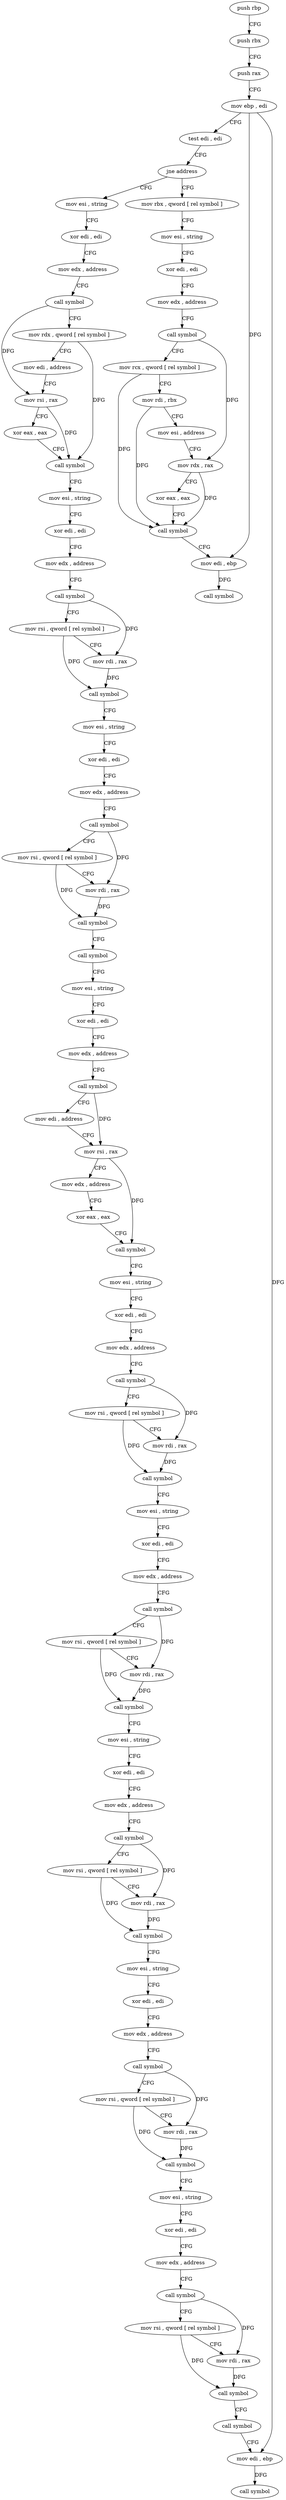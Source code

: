 digraph "func" {
"4201872" [label = "push rbp" ]
"4201873" [label = "push rbx" ]
"4201874" [label = "push rax" ]
"4201875" [label = "mov ebp , edi" ]
"4201877" [label = "test edi , edi" ]
"4201879" [label = "jne address" ]
"4202202" [label = "mov rbx , qword [ rel symbol ]" ]
"4201885" [label = "mov esi , string" ]
"4202209" [label = "mov esi , string" ]
"4202214" [label = "xor edi , edi" ]
"4202216" [label = "mov edx , address" ]
"4202221" [label = "call symbol" ]
"4202226" [label = "mov rcx , qword [ rel symbol ]" ]
"4202233" [label = "mov rdi , rbx" ]
"4202236" [label = "mov esi , address" ]
"4202241" [label = "mov rdx , rax" ]
"4202244" [label = "xor eax , eax" ]
"4202246" [label = "call symbol" ]
"4202251" [label = "mov edi , ebp" ]
"4202253" [label = "call symbol" ]
"4201890" [label = "xor edi , edi" ]
"4201892" [label = "mov edx , address" ]
"4201897" [label = "call symbol" ]
"4201902" [label = "mov rdx , qword [ rel symbol ]" ]
"4201909" [label = "mov edi , address" ]
"4201914" [label = "mov rsi , rax" ]
"4201917" [label = "xor eax , eax" ]
"4201919" [label = "call symbol" ]
"4201924" [label = "mov esi , string" ]
"4201929" [label = "xor edi , edi" ]
"4201931" [label = "mov edx , address" ]
"4201936" [label = "call symbol" ]
"4201941" [label = "mov rsi , qword [ rel symbol ]" ]
"4201948" [label = "mov rdi , rax" ]
"4201951" [label = "call symbol" ]
"4201956" [label = "mov esi , string" ]
"4201961" [label = "xor edi , edi" ]
"4201963" [label = "mov edx , address" ]
"4201968" [label = "call symbol" ]
"4201973" [label = "mov rsi , qword [ rel symbol ]" ]
"4201980" [label = "mov rdi , rax" ]
"4201983" [label = "call symbol" ]
"4201988" [label = "call symbol" ]
"4201993" [label = "mov esi , string" ]
"4201998" [label = "xor edi , edi" ]
"4202000" [label = "mov edx , address" ]
"4202005" [label = "call symbol" ]
"4202010" [label = "mov edi , address" ]
"4202015" [label = "mov rsi , rax" ]
"4202018" [label = "mov edx , address" ]
"4202023" [label = "xor eax , eax" ]
"4202025" [label = "call symbol" ]
"4202030" [label = "mov esi , string" ]
"4202035" [label = "xor edi , edi" ]
"4202037" [label = "mov edx , address" ]
"4202042" [label = "call symbol" ]
"4202047" [label = "mov rsi , qword [ rel symbol ]" ]
"4202054" [label = "mov rdi , rax" ]
"4202057" [label = "call symbol" ]
"4202062" [label = "mov esi , string" ]
"4202067" [label = "xor edi , edi" ]
"4202069" [label = "mov edx , address" ]
"4202074" [label = "call symbol" ]
"4202079" [label = "mov rsi , qword [ rel symbol ]" ]
"4202086" [label = "mov rdi , rax" ]
"4202089" [label = "call symbol" ]
"4202094" [label = "mov esi , string" ]
"4202099" [label = "xor edi , edi" ]
"4202101" [label = "mov edx , address" ]
"4202106" [label = "call symbol" ]
"4202111" [label = "mov rsi , qword [ rel symbol ]" ]
"4202118" [label = "mov rdi , rax" ]
"4202121" [label = "call symbol" ]
"4202126" [label = "mov esi , string" ]
"4202131" [label = "xor edi , edi" ]
"4202133" [label = "mov edx , address" ]
"4202138" [label = "call symbol" ]
"4202143" [label = "mov rsi , qword [ rel symbol ]" ]
"4202150" [label = "mov rdi , rax" ]
"4202153" [label = "call symbol" ]
"4202158" [label = "mov esi , string" ]
"4202163" [label = "xor edi , edi" ]
"4202165" [label = "mov edx , address" ]
"4202170" [label = "call symbol" ]
"4202175" [label = "mov rsi , qword [ rel symbol ]" ]
"4202182" [label = "mov rdi , rax" ]
"4202185" [label = "call symbol" ]
"4202190" [label = "call symbol" ]
"4202195" [label = "mov edi , ebp" ]
"4202197" [label = "call symbol" ]
"4201872" -> "4201873" [ label = "CFG" ]
"4201873" -> "4201874" [ label = "CFG" ]
"4201874" -> "4201875" [ label = "CFG" ]
"4201875" -> "4201877" [ label = "CFG" ]
"4201875" -> "4202251" [ label = "DFG" ]
"4201875" -> "4202195" [ label = "DFG" ]
"4201877" -> "4201879" [ label = "CFG" ]
"4201879" -> "4202202" [ label = "CFG" ]
"4201879" -> "4201885" [ label = "CFG" ]
"4202202" -> "4202209" [ label = "CFG" ]
"4201885" -> "4201890" [ label = "CFG" ]
"4202209" -> "4202214" [ label = "CFG" ]
"4202214" -> "4202216" [ label = "CFG" ]
"4202216" -> "4202221" [ label = "CFG" ]
"4202221" -> "4202226" [ label = "CFG" ]
"4202221" -> "4202241" [ label = "DFG" ]
"4202226" -> "4202233" [ label = "CFG" ]
"4202226" -> "4202246" [ label = "DFG" ]
"4202233" -> "4202236" [ label = "CFG" ]
"4202233" -> "4202246" [ label = "DFG" ]
"4202236" -> "4202241" [ label = "CFG" ]
"4202241" -> "4202244" [ label = "CFG" ]
"4202241" -> "4202246" [ label = "DFG" ]
"4202244" -> "4202246" [ label = "CFG" ]
"4202246" -> "4202251" [ label = "CFG" ]
"4202251" -> "4202253" [ label = "DFG" ]
"4201890" -> "4201892" [ label = "CFG" ]
"4201892" -> "4201897" [ label = "CFG" ]
"4201897" -> "4201902" [ label = "CFG" ]
"4201897" -> "4201914" [ label = "DFG" ]
"4201902" -> "4201909" [ label = "CFG" ]
"4201902" -> "4201919" [ label = "DFG" ]
"4201909" -> "4201914" [ label = "CFG" ]
"4201914" -> "4201917" [ label = "CFG" ]
"4201914" -> "4201919" [ label = "DFG" ]
"4201917" -> "4201919" [ label = "CFG" ]
"4201919" -> "4201924" [ label = "CFG" ]
"4201924" -> "4201929" [ label = "CFG" ]
"4201929" -> "4201931" [ label = "CFG" ]
"4201931" -> "4201936" [ label = "CFG" ]
"4201936" -> "4201941" [ label = "CFG" ]
"4201936" -> "4201948" [ label = "DFG" ]
"4201941" -> "4201948" [ label = "CFG" ]
"4201941" -> "4201951" [ label = "DFG" ]
"4201948" -> "4201951" [ label = "DFG" ]
"4201951" -> "4201956" [ label = "CFG" ]
"4201956" -> "4201961" [ label = "CFG" ]
"4201961" -> "4201963" [ label = "CFG" ]
"4201963" -> "4201968" [ label = "CFG" ]
"4201968" -> "4201973" [ label = "CFG" ]
"4201968" -> "4201980" [ label = "DFG" ]
"4201973" -> "4201980" [ label = "CFG" ]
"4201973" -> "4201983" [ label = "DFG" ]
"4201980" -> "4201983" [ label = "DFG" ]
"4201983" -> "4201988" [ label = "CFG" ]
"4201988" -> "4201993" [ label = "CFG" ]
"4201993" -> "4201998" [ label = "CFG" ]
"4201998" -> "4202000" [ label = "CFG" ]
"4202000" -> "4202005" [ label = "CFG" ]
"4202005" -> "4202010" [ label = "CFG" ]
"4202005" -> "4202015" [ label = "DFG" ]
"4202010" -> "4202015" [ label = "CFG" ]
"4202015" -> "4202018" [ label = "CFG" ]
"4202015" -> "4202025" [ label = "DFG" ]
"4202018" -> "4202023" [ label = "CFG" ]
"4202023" -> "4202025" [ label = "CFG" ]
"4202025" -> "4202030" [ label = "CFG" ]
"4202030" -> "4202035" [ label = "CFG" ]
"4202035" -> "4202037" [ label = "CFG" ]
"4202037" -> "4202042" [ label = "CFG" ]
"4202042" -> "4202047" [ label = "CFG" ]
"4202042" -> "4202054" [ label = "DFG" ]
"4202047" -> "4202054" [ label = "CFG" ]
"4202047" -> "4202057" [ label = "DFG" ]
"4202054" -> "4202057" [ label = "DFG" ]
"4202057" -> "4202062" [ label = "CFG" ]
"4202062" -> "4202067" [ label = "CFG" ]
"4202067" -> "4202069" [ label = "CFG" ]
"4202069" -> "4202074" [ label = "CFG" ]
"4202074" -> "4202079" [ label = "CFG" ]
"4202074" -> "4202086" [ label = "DFG" ]
"4202079" -> "4202086" [ label = "CFG" ]
"4202079" -> "4202089" [ label = "DFG" ]
"4202086" -> "4202089" [ label = "DFG" ]
"4202089" -> "4202094" [ label = "CFG" ]
"4202094" -> "4202099" [ label = "CFG" ]
"4202099" -> "4202101" [ label = "CFG" ]
"4202101" -> "4202106" [ label = "CFG" ]
"4202106" -> "4202111" [ label = "CFG" ]
"4202106" -> "4202118" [ label = "DFG" ]
"4202111" -> "4202118" [ label = "CFG" ]
"4202111" -> "4202121" [ label = "DFG" ]
"4202118" -> "4202121" [ label = "DFG" ]
"4202121" -> "4202126" [ label = "CFG" ]
"4202126" -> "4202131" [ label = "CFG" ]
"4202131" -> "4202133" [ label = "CFG" ]
"4202133" -> "4202138" [ label = "CFG" ]
"4202138" -> "4202143" [ label = "CFG" ]
"4202138" -> "4202150" [ label = "DFG" ]
"4202143" -> "4202150" [ label = "CFG" ]
"4202143" -> "4202153" [ label = "DFG" ]
"4202150" -> "4202153" [ label = "DFG" ]
"4202153" -> "4202158" [ label = "CFG" ]
"4202158" -> "4202163" [ label = "CFG" ]
"4202163" -> "4202165" [ label = "CFG" ]
"4202165" -> "4202170" [ label = "CFG" ]
"4202170" -> "4202175" [ label = "CFG" ]
"4202170" -> "4202182" [ label = "DFG" ]
"4202175" -> "4202182" [ label = "CFG" ]
"4202175" -> "4202185" [ label = "DFG" ]
"4202182" -> "4202185" [ label = "DFG" ]
"4202185" -> "4202190" [ label = "CFG" ]
"4202190" -> "4202195" [ label = "CFG" ]
"4202195" -> "4202197" [ label = "DFG" ]
}
